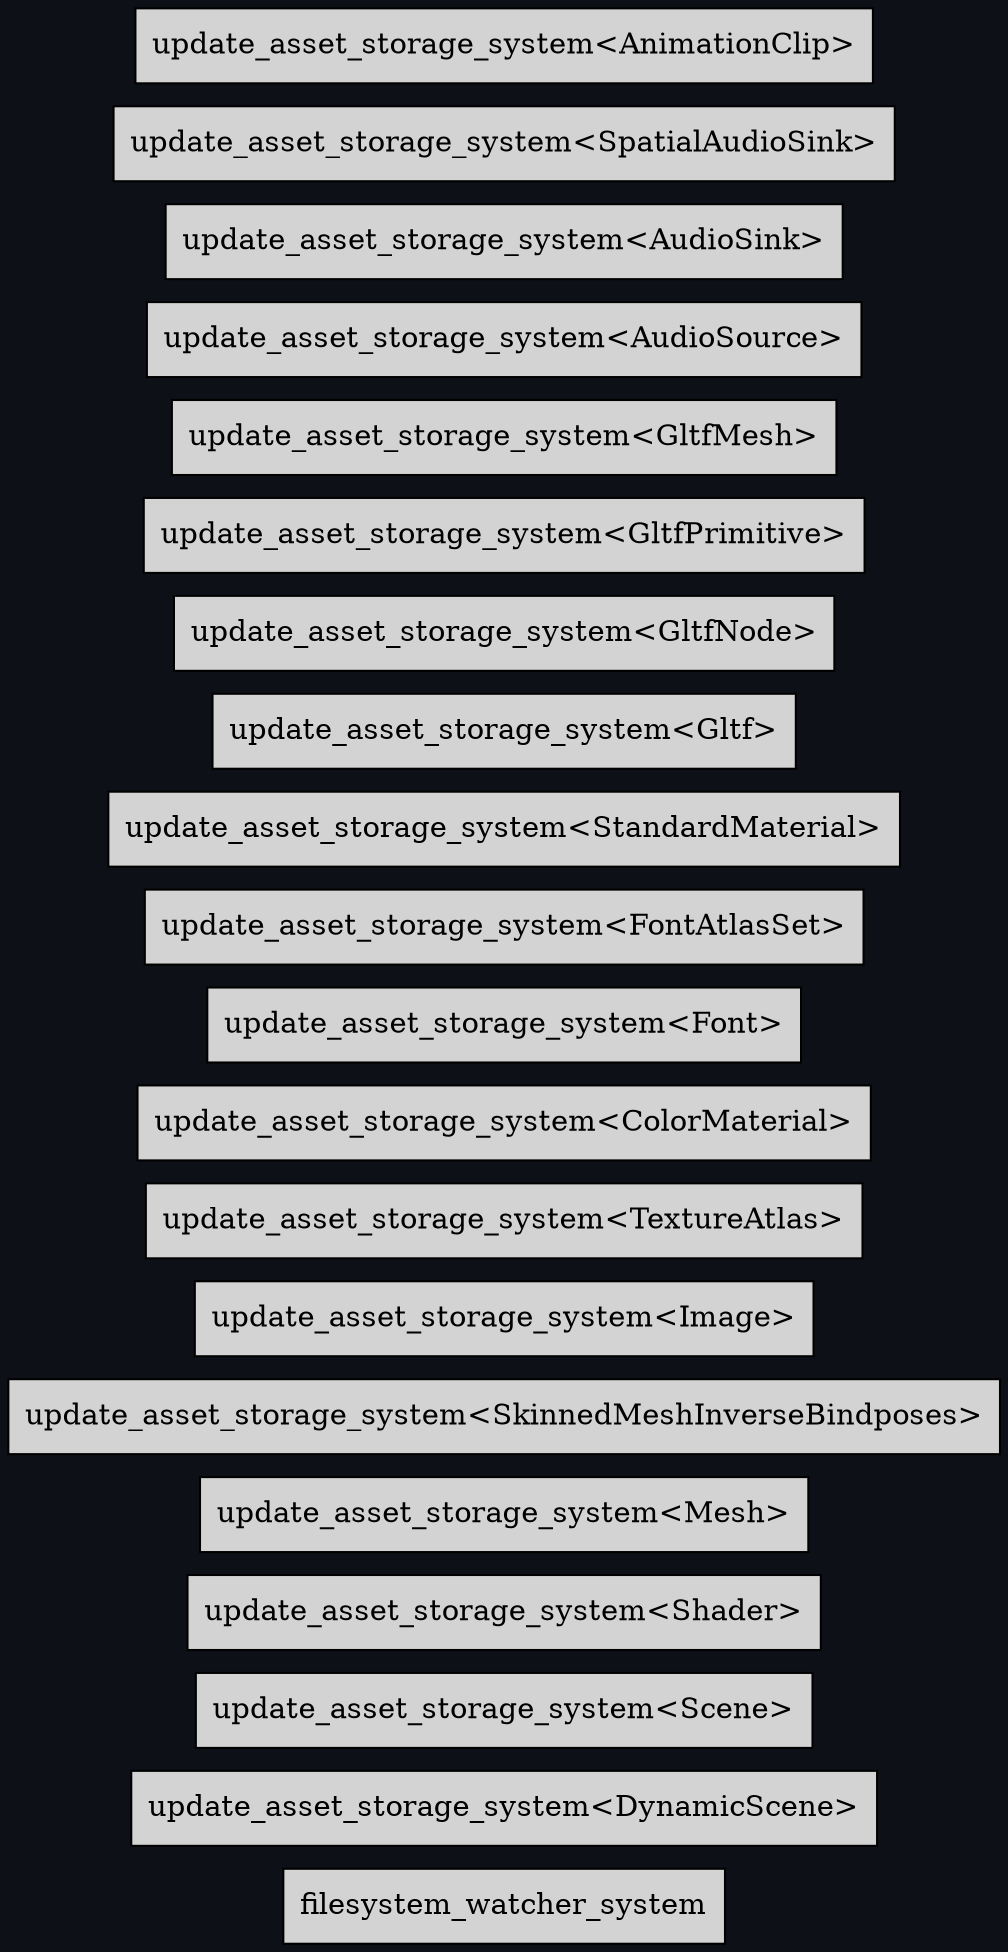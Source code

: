 digraph "" {
	"compound"="true";
	"splines"="spline";
	"rankdir"="LR";
	"bgcolor"="#0d1117";
	"fontname"="Helvetica";
	"nodesep"="0.15";
	edge ["penwidth"="2"];
	node ["shape"="box", "style"="filled"];
	"node_System(0)" ["label"="filesystem_watcher_system", "tooltip"="bevy_asset::io::file_asset_io::filesystem_watcher_system"]
	"node_System(1)" ["label"="update_asset_storage_system<DynamicScene>", "tooltip"="bevy_asset::loader::update_asset_storage_system<bevy_scene::dynamic_scene::DynamicScene>"]
	"node_System(2)" ["label"="update_asset_storage_system<Scene>", "tooltip"="bevy_asset::loader::update_asset_storage_system<bevy_scene::scene::Scene>"]
	"node_System(3)" ["label"="update_asset_storage_system<Shader>", "tooltip"="bevy_asset::loader::update_asset_storage_system<bevy_render::render_resource::shader::Shader>"]
	"node_System(4)" ["label"="update_asset_storage_system<Mesh>", "tooltip"="bevy_asset::loader::update_asset_storage_system<bevy_render::mesh::mesh::Mesh>"]
	"node_System(5)" ["label"="update_asset_storage_system<SkinnedMeshInverseBindposes>", "tooltip"="bevy_asset::loader::update_asset_storage_system<bevy_render::mesh::mesh::skinning::SkinnedMeshInverseBindposes>"]
	"node_System(6)" ["label"="update_asset_storage_system<Image>", "tooltip"="bevy_asset::loader::update_asset_storage_system<bevy_render::texture::image::Image>"]
	"node_System(7)" ["label"="update_asset_storage_system<TextureAtlas>", "tooltip"="bevy_asset::loader::update_asset_storage_system<bevy_sprite::texture_atlas::TextureAtlas>"]
	"node_System(8)" ["label"="update_asset_storage_system<ColorMaterial>", "tooltip"="bevy_asset::loader::update_asset_storage_system<bevy_sprite::mesh2d::color_material::ColorMaterial>"]
	"node_System(9)" ["label"="update_asset_storage_system<Font>", "tooltip"="bevy_asset::loader::update_asset_storage_system<bevy_text::font::Font>"]
	"node_System(10)" ["label"="update_asset_storage_system<FontAtlasSet>", "tooltip"="bevy_asset::loader::update_asset_storage_system<bevy_text::font_atlas_set::FontAtlasSet>"]
	"node_System(11)" ["label"="update_asset_storage_system<StandardMaterial>", "tooltip"="bevy_asset::loader::update_asset_storage_system<bevy_pbr::pbr_material::StandardMaterial>"]
	"node_System(12)" ["label"="update_asset_storage_system<Gltf>", "tooltip"="bevy_asset::loader::update_asset_storage_system<bevy_gltf::Gltf>"]
	"node_System(13)" ["label"="update_asset_storage_system<GltfNode>", "tooltip"="bevy_asset::loader::update_asset_storage_system<bevy_gltf::GltfNode>"]
	"node_System(14)" ["label"="update_asset_storage_system<GltfPrimitive>", "tooltip"="bevy_asset::loader::update_asset_storage_system<bevy_gltf::GltfPrimitive>"]
	"node_System(15)" ["label"="update_asset_storage_system<GltfMesh>", "tooltip"="bevy_asset::loader::update_asset_storage_system<bevy_gltf::GltfMesh>"]
	"node_System(16)" ["label"="update_asset_storage_system<AudioSource>", "tooltip"="bevy_asset::loader::update_asset_storage_system<bevy_audio::audio_source::AudioSource>"]
	"node_System(17)" ["label"="update_asset_storage_system<AudioSink>", "tooltip"="bevy_asset::loader::update_asset_storage_system<bevy_audio::sinks::AudioSink>"]
	"node_System(18)" ["label"="update_asset_storage_system<SpatialAudioSink>", "tooltip"="bevy_asset::loader::update_asset_storage_system<bevy_audio::sinks::SpatialAudioSink>"]
	"node_System(19)" ["label"="update_asset_storage_system<AnimationClip>", "tooltip"="bevy_asset::loader::update_asset_storage_system<bevy_animation::AnimationClip>"]
}
